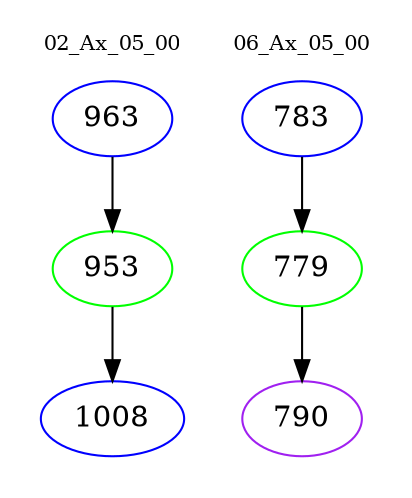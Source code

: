 digraph{
subgraph cluster_0 {
color = white
label = "02_Ax_05_00";
fontsize=10;
T0_963 [label="963", color="blue"]
T0_963 -> T0_953 [color="black"]
T0_953 [label="953", color="green"]
T0_953 -> T0_1008 [color="black"]
T0_1008 [label="1008", color="blue"]
}
subgraph cluster_1 {
color = white
label = "06_Ax_05_00";
fontsize=10;
T1_783 [label="783", color="blue"]
T1_783 -> T1_779 [color="black"]
T1_779 [label="779", color="green"]
T1_779 -> T1_790 [color="black"]
T1_790 [label="790", color="purple"]
}
}
